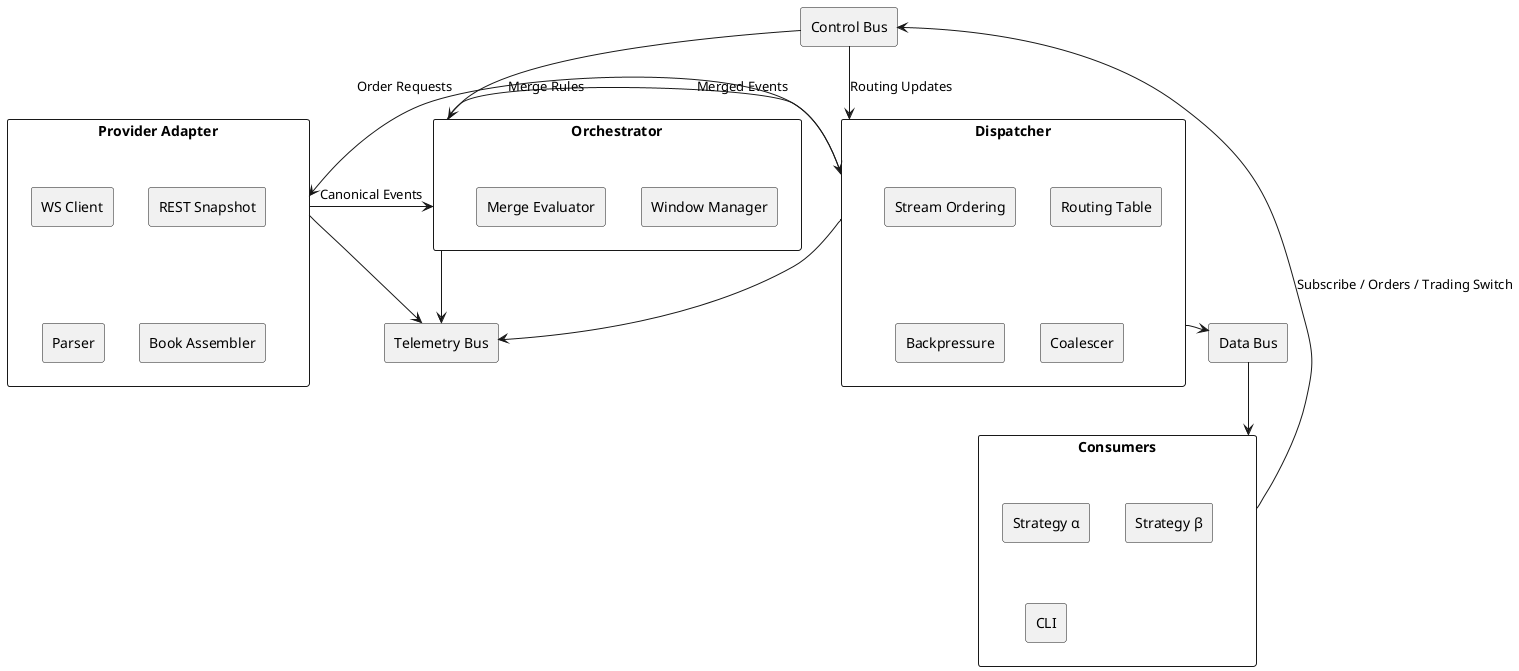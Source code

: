 @startuml component-view
skinparam componentStyle rectangle
skinparam monochrome true

component "Provider Adapter" as Provider {
  [WS Client]
  [REST Snapshot]
  [Parser]
  [Book Assembler]
}

component "Orchestrator" as Orchestrator {
  [Window Manager]
  [Merge Evaluator]
}

component "Dispatcher" as Dispatcher {
  [Stream Ordering]
  [Routing Table]
  [Backpressure]
  [Coalescer]
}

component "Data Bus" as DataBus
component "Control Bus" as ControlBus
component "Telemetry Bus" as TelemetryBus

component "Consumers" as Consumers {
  [Strategy α]
  [Strategy β]
  [CLI]
}

Provider --> Orchestrator : Canonical Events
Orchestrator --> Dispatcher : Merged Events
Dispatcher --> DataBus
DataBus --> Consumers
Consumers --> ControlBus : Subscribe / Orders / Trading Switch
ControlBus --> Orchestrator : Merge Rules
ControlBus --> Dispatcher : Routing Updates
Dispatcher --> Provider : Order Requests
Provider --> TelemetryBus
Orchestrator --> TelemetryBus
Dispatcher --> TelemetryBus

@enduml
